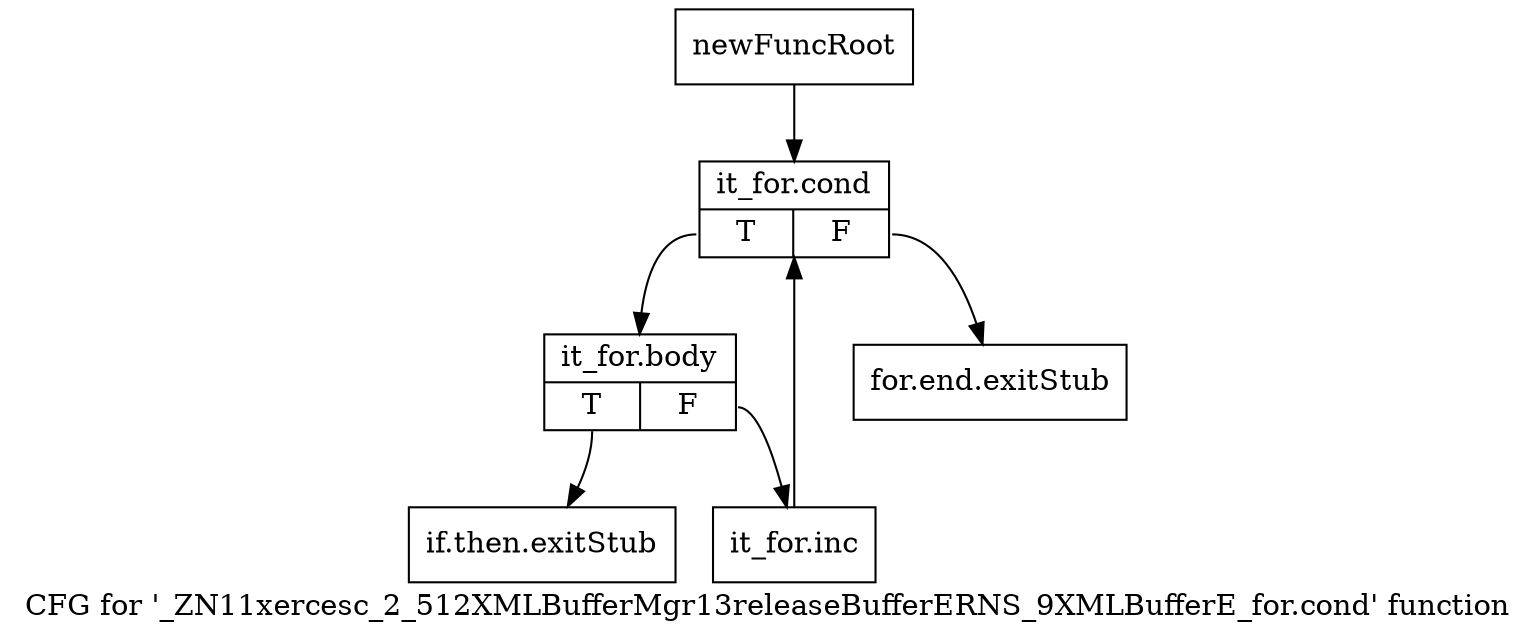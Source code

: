 digraph "CFG for '_ZN11xercesc_2_512XMLBufferMgr13releaseBufferERNS_9XMLBufferE_for.cond' function" {
	label="CFG for '_ZN11xercesc_2_512XMLBufferMgr13releaseBufferERNS_9XMLBufferE_for.cond' function";

	Node0x9ae93b0 [shape=record,label="{newFuncRoot}"];
	Node0x9ae93b0 -> Node0x9aee950;
	Node0x9aee8b0 [shape=record,label="{for.end.exitStub}"];
	Node0x9aee900 [shape=record,label="{if.then.exitStub}"];
	Node0x9aee950 [shape=record,label="{it_for.cond|{<s0>T|<s1>F}}"];
	Node0x9aee950:s0 -> Node0x9aee9a0;
	Node0x9aee950:s1 -> Node0x9aee8b0;
	Node0x9aee9a0 [shape=record,label="{it_for.body|{<s0>T|<s1>F}}"];
	Node0x9aee9a0:s0 -> Node0x9aee900;
	Node0x9aee9a0:s1 -> Node0x9aee9f0;
	Node0x9aee9f0 [shape=record,label="{it_for.inc}"];
	Node0x9aee9f0 -> Node0x9aee950;
}
